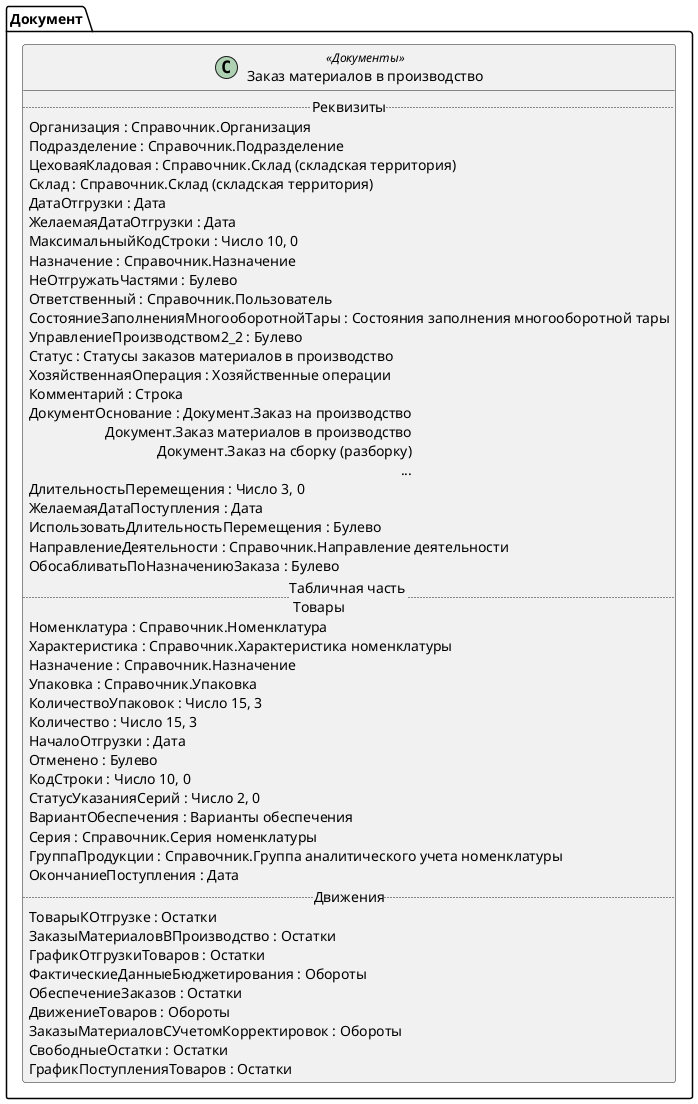 ﻿@startuml ЗаказМатериаловВПроизводство
'!include templates.wsd
'..\include templates.wsd
class Документ.ЗаказМатериаловВПроизводство as "Заказ материалов в производство" <<Документы>>
{
..Реквизиты..
Организация : Справочник.Организация
Подразделение : Справочник.Подразделение
ЦеховаяКладовая : Справочник.Склад (складская территория)
Склад : Справочник.Склад (складская территория)
ДатаОтгрузки : Дата
ЖелаемаяДатаОтгрузки : Дата
МаксимальныйКодСтроки : Число 10, 0
Назначение : Справочник.Назначение
НеОтгружатьЧастями : Булево
Ответственный : Справочник.Пользователь
СостояниеЗаполненияМногооборотнойТары : Состояния заполнения многооборотной тары
УправлениеПроизводством2_2 : Булево
Статус : Статусы заказов материалов в производство
ХозяйственнаяОперация : Хозяйственные операции
Комментарий : Строка
ДокументОснование : Документ.Заказ на производство\rДокумент.Заказ материалов в производство\rДокумент.Заказ на сборку (разборку)\r...
ДлительностьПеремещения : Число 3, 0
ЖелаемаяДатаПоступления : Дата
ИспользоватьДлительностьПеремещения : Булево
НаправлениеДеятельности : Справочник.Направление деятельности
ОбосабливатьПоНазначениюЗаказа : Булево
..Табличная часть \n Товары..
Номенклатура : Справочник.Номенклатура
Характеристика : Справочник.Характеристика номенклатуры
Назначение : Справочник.Назначение
Упаковка : Справочник.Упаковка
КоличествоУпаковок : Число 15, 3
Количество : Число 15, 3
НачалоОтгрузки : Дата
Отменено : Булево
КодСтроки : Число 10, 0
СтатусУказанияСерий : Число 2, 0
ВариантОбеспечения : Варианты обеспечения
Серия : Справочник.Серия номенклатуры
ГруппаПродукции : Справочник.Группа аналитического учета номенклатуры
ОкончаниеПоступления : Дата
..Движения..
ТоварыКОтгрузке : Остатки
ЗаказыМатериаловВПроизводство : Остатки
ГрафикОтгрузкиТоваров : Остатки
ФактическиеДанныеБюджетирования : Обороты
ОбеспечениеЗаказов : Остатки
ДвижениеТоваров : Обороты
ЗаказыМатериаловСУчетомКорректировок : Обороты
СвободныеОстатки : Остатки
ГрафикПоступленияТоваров : Остатки
}
@enduml
